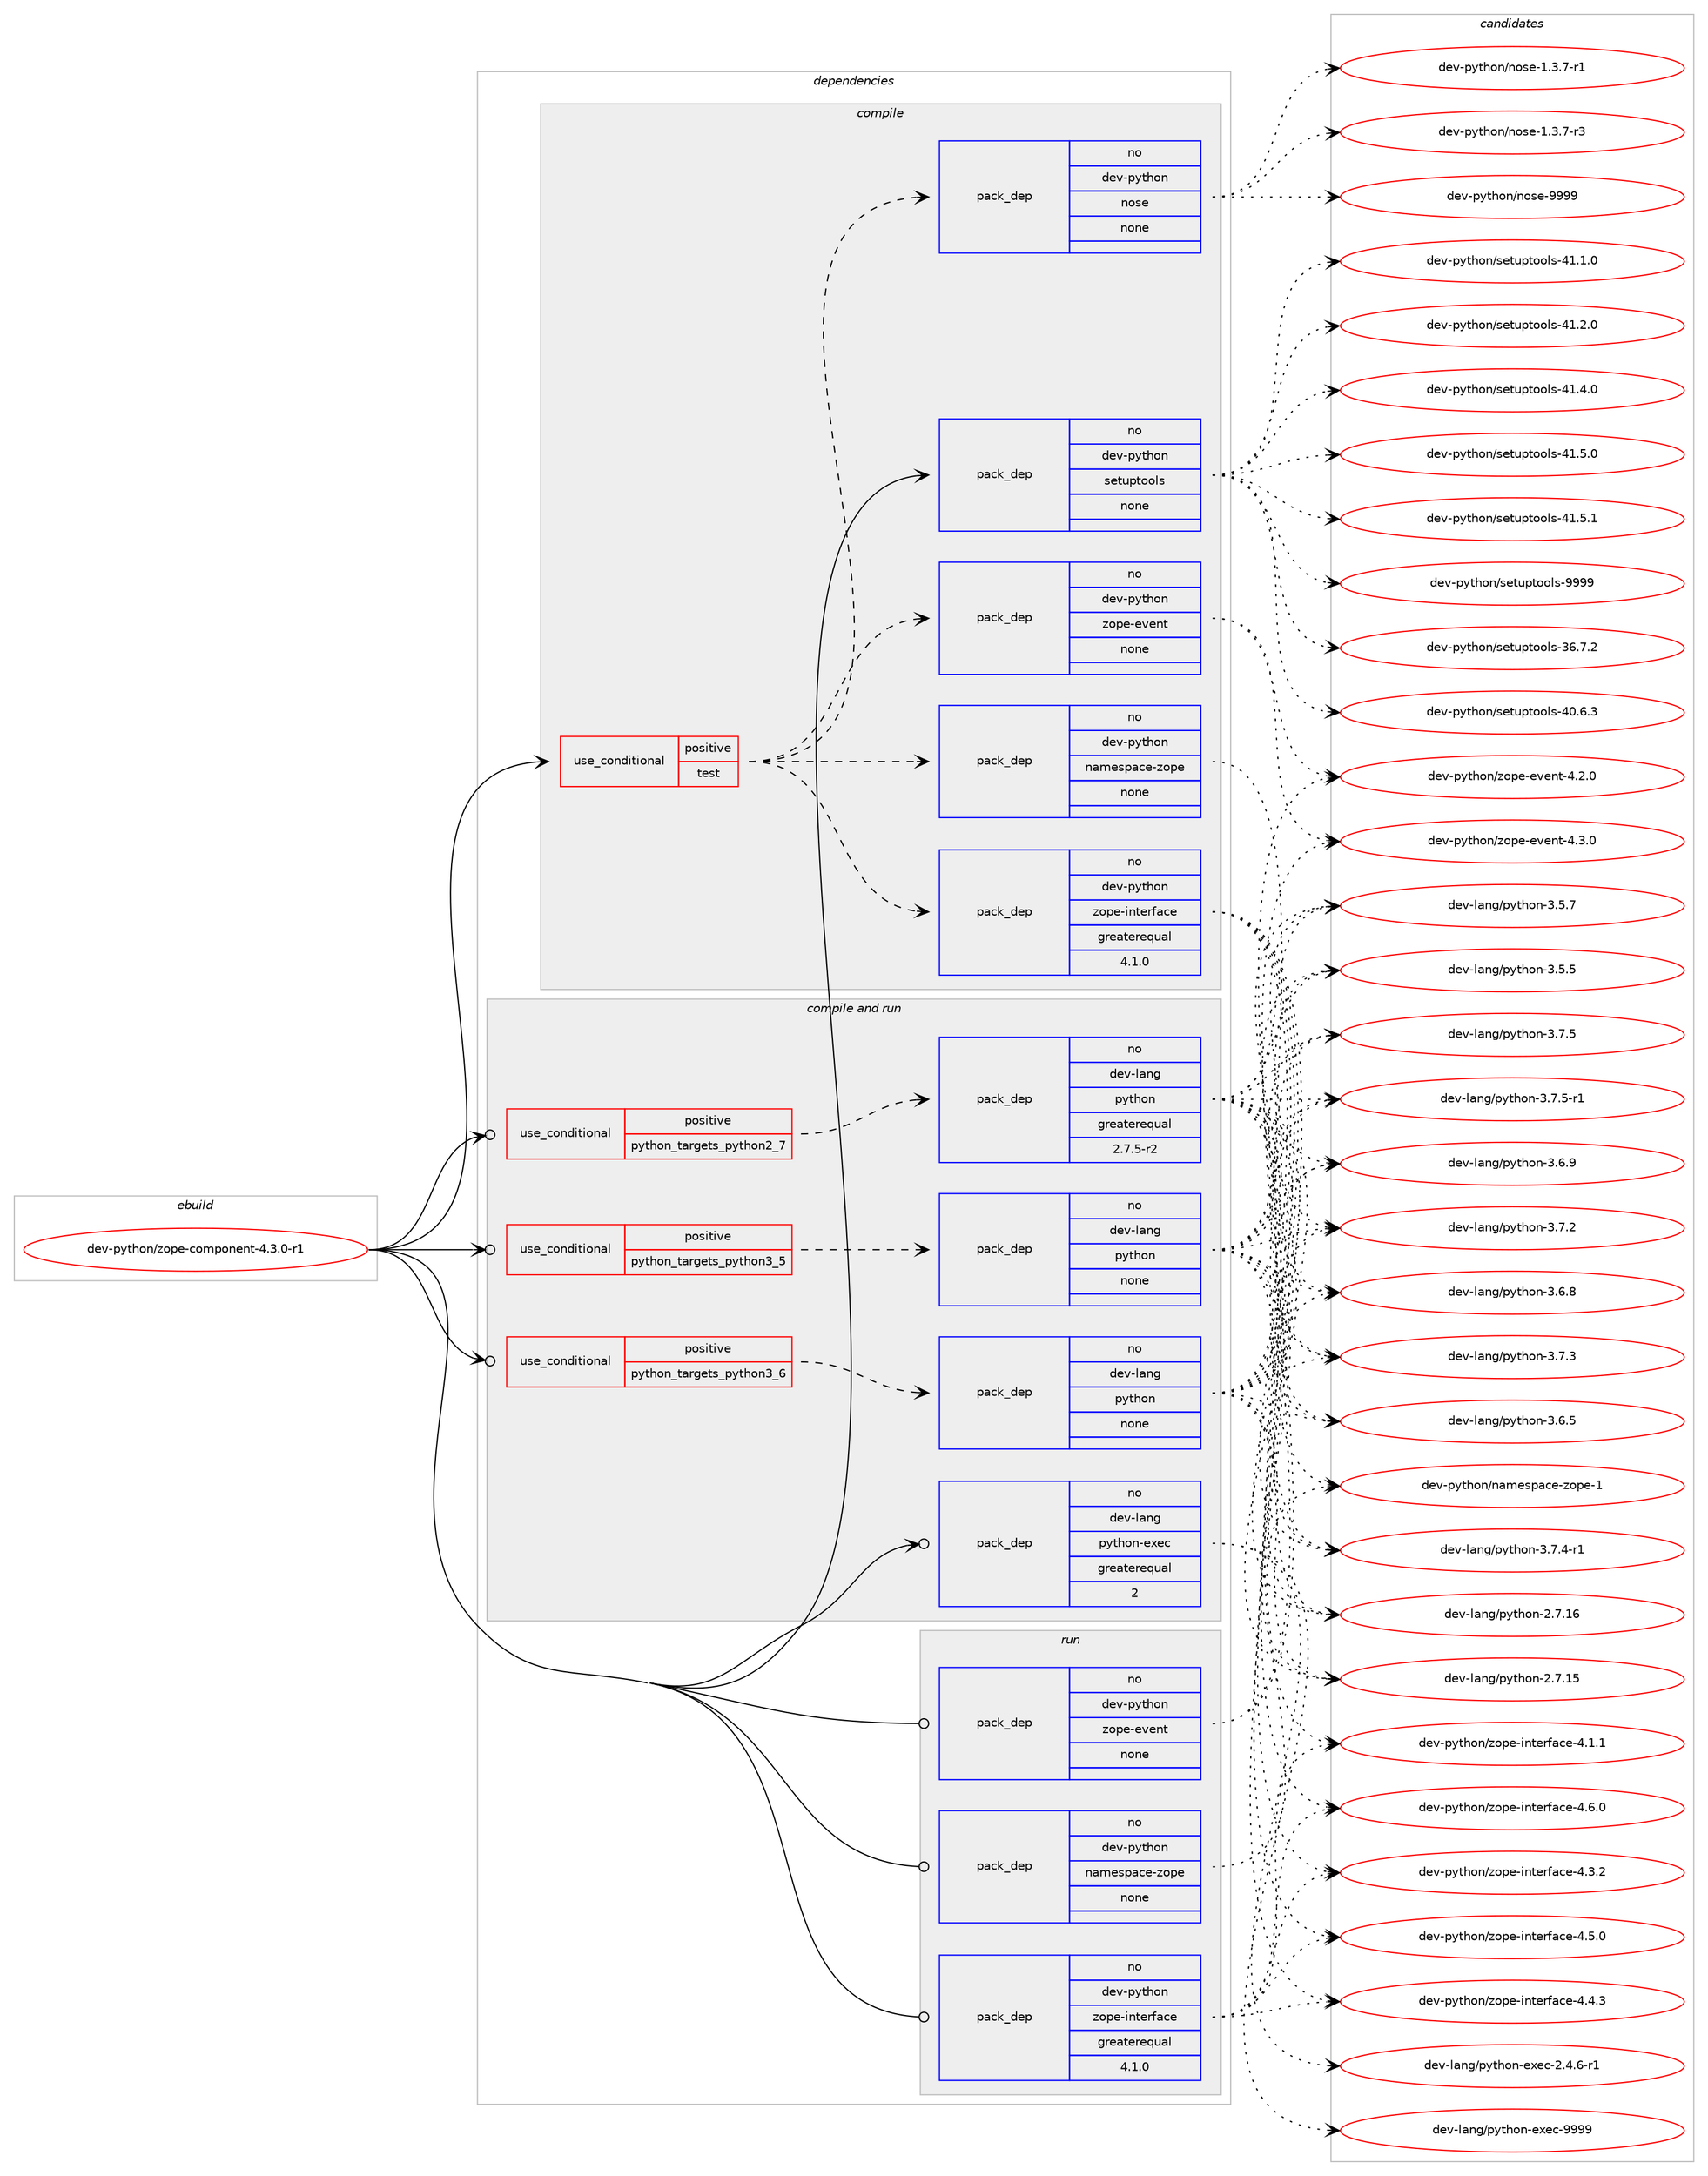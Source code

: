 digraph prolog {

# *************
# Graph options
# *************

newrank=true;
concentrate=true;
compound=true;
graph [rankdir=LR,fontname=Helvetica,fontsize=10,ranksep=1.5];#, ranksep=2.5, nodesep=0.2];
edge  [arrowhead=vee];
node  [fontname=Helvetica,fontsize=10];

# **********
# The ebuild
# **********

subgraph cluster_leftcol {
color=gray;
rank=same;
label=<<i>ebuild</i>>;
id [label="dev-python/zope-component-4.3.0-r1", color=red, width=4, href="../dev-python/zope-component-4.3.0-r1.svg"];
}

# ****************
# The dependencies
# ****************

subgraph cluster_midcol {
color=gray;
label=<<i>dependencies</i>>;
subgraph cluster_compile {
fillcolor="#eeeeee";
style=filled;
label=<<i>compile</i>>;
subgraph cond151898 {
dependency645209 [label=<<TABLE BORDER="0" CELLBORDER="1" CELLSPACING="0" CELLPADDING="4"><TR><TD ROWSPAN="3" CELLPADDING="10">use_conditional</TD></TR><TR><TD>positive</TD></TR><TR><TD>test</TD></TR></TABLE>>, shape=none, color=red];
subgraph pack481422 {
dependency645210 [label=<<TABLE BORDER="0" CELLBORDER="1" CELLSPACING="0" CELLPADDING="4" WIDTH="220"><TR><TD ROWSPAN="6" CELLPADDING="30">pack_dep</TD></TR><TR><TD WIDTH="110">no</TD></TR><TR><TD>dev-python</TD></TR><TR><TD>namespace-zope</TD></TR><TR><TD>none</TD></TR><TR><TD></TD></TR></TABLE>>, shape=none, color=blue];
}
dependency645209:e -> dependency645210:w [weight=20,style="dashed",arrowhead="vee"];
subgraph pack481423 {
dependency645211 [label=<<TABLE BORDER="0" CELLBORDER="1" CELLSPACING="0" CELLPADDING="4" WIDTH="220"><TR><TD ROWSPAN="6" CELLPADDING="30">pack_dep</TD></TR><TR><TD WIDTH="110">no</TD></TR><TR><TD>dev-python</TD></TR><TR><TD>zope-event</TD></TR><TR><TD>none</TD></TR><TR><TD></TD></TR></TABLE>>, shape=none, color=blue];
}
dependency645209:e -> dependency645211:w [weight=20,style="dashed",arrowhead="vee"];
subgraph pack481424 {
dependency645212 [label=<<TABLE BORDER="0" CELLBORDER="1" CELLSPACING="0" CELLPADDING="4" WIDTH="220"><TR><TD ROWSPAN="6" CELLPADDING="30">pack_dep</TD></TR><TR><TD WIDTH="110">no</TD></TR><TR><TD>dev-python</TD></TR><TR><TD>zope-interface</TD></TR><TR><TD>greaterequal</TD></TR><TR><TD>4.1.0</TD></TR></TABLE>>, shape=none, color=blue];
}
dependency645209:e -> dependency645212:w [weight=20,style="dashed",arrowhead="vee"];
subgraph pack481425 {
dependency645213 [label=<<TABLE BORDER="0" CELLBORDER="1" CELLSPACING="0" CELLPADDING="4" WIDTH="220"><TR><TD ROWSPAN="6" CELLPADDING="30">pack_dep</TD></TR><TR><TD WIDTH="110">no</TD></TR><TR><TD>dev-python</TD></TR><TR><TD>nose</TD></TR><TR><TD>none</TD></TR><TR><TD></TD></TR></TABLE>>, shape=none, color=blue];
}
dependency645209:e -> dependency645213:w [weight=20,style="dashed",arrowhead="vee"];
}
id:e -> dependency645209:w [weight=20,style="solid",arrowhead="vee"];
subgraph pack481426 {
dependency645214 [label=<<TABLE BORDER="0" CELLBORDER="1" CELLSPACING="0" CELLPADDING="4" WIDTH="220"><TR><TD ROWSPAN="6" CELLPADDING="30">pack_dep</TD></TR><TR><TD WIDTH="110">no</TD></TR><TR><TD>dev-python</TD></TR><TR><TD>setuptools</TD></TR><TR><TD>none</TD></TR><TR><TD></TD></TR></TABLE>>, shape=none, color=blue];
}
id:e -> dependency645214:w [weight=20,style="solid",arrowhead="vee"];
}
subgraph cluster_compileandrun {
fillcolor="#eeeeee";
style=filled;
label=<<i>compile and run</i>>;
subgraph cond151899 {
dependency645215 [label=<<TABLE BORDER="0" CELLBORDER="1" CELLSPACING="0" CELLPADDING="4"><TR><TD ROWSPAN="3" CELLPADDING="10">use_conditional</TD></TR><TR><TD>positive</TD></TR><TR><TD>python_targets_python2_7</TD></TR></TABLE>>, shape=none, color=red];
subgraph pack481427 {
dependency645216 [label=<<TABLE BORDER="0" CELLBORDER="1" CELLSPACING="0" CELLPADDING="4" WIDTH="220"><TR><TD ROWSPAN="6" CELLPADDING="30">pack_dep</TD></TR><TR><TD WIDTH="110">no</TD></TR><TR><TD>dev-lang</TD></TR><TR><TD>python</TD></TR><TR><TD>greaterequal</TD></TR><TR><TD>2.7.5-r2</TD></TR></TABLE>>, shape=none, color=blue];
}
dependency645215:e -> dependency645216:w [weight=20,style="dashed",arrowhead="vee"];
}
id:e -> dependency645215:w [weight=20,style="solid",arrowhead="odotvee"];
subgraph cond151900 {
dependency645217 [label=<<TABLE BORDER="0" CELLBORDER="1" CELLSPACING="0" CELLPADDING="4"><TR><TD ROWSPAN="3" CELLPADDING="10">use_conditional</TD></TR><TR><TD>positive</TD></TR><TR><TD>python_targets_python3_5</TD></TR></TABLE>>, shape=none, color=red];
subgraph pack481428 {
dependency645218 [label=<<TABLE BORDER="0" CELLBORDER="1" CELLSPACING="0" CELLPADDING="4" WIDTH="220"><TR><TD ROWSPAN="6" CELLPADDING="30">pack_dep</TD></TR><TR><TD WIDTH="110">no</TD></TR><TR><TD>dev-lang</TD></TR><TR><TD>python</TD></TR><TR><TD>none</TD></TR><TR><TD></TD></TR></TABLE>>, shape=none, color=blue];
}
dependency645217:e -> dependency645218:w [weight=20,style="dashed",arrowhead="vee"];
}
id:e -> dependency645217:w [weight=20,style="solid",arrowhead="odotvee"];
subgraph cond151901 {
dependency645219 [label=<<TABLE BORDER="0" CELLBORDER="1" CELLSPACING="0" CELLPADDING="4"><TR><TD ROWSPAN="3" CELLPADDING="10">use_conditional</TD></TR><TR><TD>positive</TD></TR><TR><TD>python_targets_python3_6</TD></TR></TABLE>>, shape=none, color=red];
subgraph pack481429 {
dependency645220 [label=<<TABLE BORDER="0" CELLBORDER="1" CELLSPACING="0" CELLPADDING="4" WIDTH="220"><TR><TD ROWSPAN="6" CELLPADDING="30">pack_dep</TD></TR><TR><TD WIDTH="110">no</TD></TR><TR><TD>dev-lang</TD></TR><TR><TD>python</TD></TR><TR><TD>none</TD></TR><TR><TD></TD></TR></TABLE>>, shape=none, color=blue];
}
dependency645219:e -> dependency645220:w [weight=20,style="dashed",arrowhead="vee"];
}
id:e -> dependency645219:w [weight=20,style="solid",arrowhead="odotvee"];
subgraph pack481430 {
dependency645221 [label=<<TABLE BORDER="0" CELLBORDER="1" CELLSPACING="0" CELLPADDING="4" WIDTH="220"><TR><TD ROWSPAN="6" CELLPADDING="30">pack_dep</TD></TR><TR><TD WIDTH="110">no</TD></TR><TR><TD>dev-lang</TD></TR><TR><TD>python-exec</TD></TR><TR><TD>greaterequal</TD></TR><TR><TD>2</TD></TR></TABLE>>, shape=none, color=blue];
}
id:e -> dependency645221:w [weight=20,style="solid",arrowhead="odotvee"];
}
subgraph cluster_run {
fillcolor="#eeeeee";
style=filled;
label=<<i>run</i>>;
subgraph pack481431 {
dependency645222 [label=<<TABLE BORDER="0" CELLBORDER="1" CELLSPACING="0" CELLPADDING="4" WIDTH="220"><TR><TD ROWSPAN="6" CELLPADDING="30">pack_dep</TD></TR><TR><TD WIDTH="110">no</TD></TR><TR><TD>dev-python</TD></TR><TR><TD>namespace-zope</TD></TR><TR><TD>none</TD></TR><TR><TD></TD></TR></TABLE>>, shape=none, color=blue];
}
id:e -> dependency645222:w [weight=20,style="solid",arrowhead="odot"];
subgraph pack481432 {
dependency645223 [label=<<TABLE BORDER="0" CELLBORDER="1" CELLSPACING="0" CELLPADDING="4" WIDTH="220"><TR><TD ROWSPAN="6" CELLPADDING="30">pack_dep</TD></TR><TR><TD WIDTH="110">no</TD></TR><TR><TD>dev-python</TD></TR><TR><TD>zope-event</TD></TR><TR><TD>none</TD></TR><TR><TD></TD></TR></TABLE>>, shape=none, color=blue];
}
id:e -> dependency645223:w [weight=20,style="solid",arrowhead="odot"];
subgraph pack481433 {
dependency645224 [label=<<TABLE BORDER="0" CELLBORDER="1" CELLSPACING="0" CELLPADDING="4" WIDTH="220"><TR><TD ROWSPAN="6" CELLPADDING="30">pack_dep</TD></TR><TR><TD WIDTH="110">no</TD></TR><TR><TD>dev-python</TD></TR><TR><TD>zope-interface</TD></TR><TR><TD>greaterequal</TD></TR><TR><TD>4.1.0</TD></TR></TABLE>>, shape=none, color=blue];
}
id:e -> dependency645224:w [weight=20,style="solid",arrowhead="odot"];
}
}

# **************
# The candidates
# **************

subgraph cluster_choices {
rank=same;
color=gray;
label=<<i>candidates</i>>;

subgraph choice481422 {
color=black;
nodesep=1;
choice1001011184511212111610411111047110971091011151129799101451221111121014549 [label="dev-python/namespace-zope-1", color=red, width=4,href="../dev-python/namespace-zope-1.svg"];
dependency645210:e -> choice1001011184511212111610411111047110971091011151129799101451221111121014549:w [style=dotted,weight="100"];
}
subgraph choice481423 {
color=black;
nodesep=1;
choice100101118451121211161041111104712211111210145101118101110116455246504648 [label="dev-python/zope-event-4.2.0", color=red, width=4,href="../dev-python/zope-event-4.2.0.svg"];
choice100101118451121211161041111104712211111210145101118101110116455246514648 [label="dev-python/zope-event-4.3.0", color=red, width=4,href="../dev-python/zope-event-4.3.0.svg"];
dependency645211:e -> choice100101118451121211161041111104712211111210145101118101110116455246504648:w [style=dotted,weight="100"];
dependency645211:e -> choice100101118451121211161041111104712211111210145101118101110116455246514648:w [style=dotted,weight="100"];
}
subgraph choice481424 {
color=black;
nodesep=1;
choice1001011184511212111610411111047122111112101451051101161011141029799101455246494649 [label="dev-python/zope-interface-4.1.1", color=red, width=4,href="../dev-python/zope-interface-4.1.1.svg"];
choice1001011184511212111610411111047122111112101451051101161011141029799101455246514650 [label="dev-python/zope-interface-4.3.2", color=red, width=4,href="../dev-python/zope-interface-4.3.2.svg"];
choice1001011184511212111610411111047122111112101451051101161011141029799101455246524651 [label="dev-python/zope-interface-4.4.3", color=red, width=4,href="../dev-python/zope-interface-4.4.3.svg"];
choice1001011184511212111610411111047122111112101451051101161011141029799101455246534648 [label="dev-python/zope-interface-4.5.0", color=red, width=4,href="../dev-python/zope-interface-4.5.0.svg"];
choice1001011184511212111610411111047122111112101451051101161011141029799101455246544648 [label="dev-python/zope-interface-4.6.0", color=red, width=4,href="../dev-python/zope-interface-4.6.0.svg"];
dependency645212:e -> choice1001011184511212111610411111047122111112101451051101161011141029799101455246494649:w [style=dotted,weight="100"];
dependency645212:e -> choice1001011184511212111610411111047122111112101451051101161011141029799101455246514650:w [style=dotted,weight="100"];
dependency645212:e -> choice1001011184511212111610411111047122111112101451051101161011141029799101455246524651:w [style=dotted,weight="100"];
dependency645212:e -> choice1001011184511212111610411111047122111112101451051101161011141029799101455246534648:w [style=dotted,weight="100"];
dependency645212:e -> choice1001011184511212111610411111047122111112101451051101161011141029799101455246544648:w [style=dotted,weight="100"];
}
subgraph choice481425 {
color=black;
nodesep=1;
choice10010111845112121116104111110471101111151014549465146554511449 [label="dev-python/nose-1.3.7-r1", color=red, width=4,href="../dev-python/nose-1.3.7-r1.svg"];
choice10010111845112121116104111110471101111151014549465146554511451 [label="dev-python/nose-1.3.7-r3", color=red, width=4,href="../dev-python/nose-1.3.7-r3.svg"];
choice10010111845112121116104111110471101111151014557575757 [label="dev-python/nose-9999", color=red, width=4,href="../dev-python/nose-9999.svg"];
dependency645213:e -> choice10010111845112121116104111110471101111151014549465146554511449:w [style=dotted,weight="100"];
dependency645213:e -> choice10010111845112121116104111110471101111151014549465146554511451:w [style=dotted,weight="100"];
dependency645213:e -> choice10010111845112121116104111110471101111151014557575757:w [style=dotted,weight="100"];
}
subgraph choice481426 {
color=black;
nodesep=1;
choice100101118451121211161041111104711510111611711211611111110811545515446554650 [label="dev-python/setuptools-36.7.2", color=red, width=4,href="../dev-python/setuptools-36.7.2.svg"];
choice100101118451121211161041111104711510111611711211611111110811545524846544651 [label="dev-python/setuptools-40.6.3", color=red, width=4,href="../dev-python/setuptools-40.6.3.svg"];
choice100101118451121211161041111104711510111611711211611111110811545524946494648 [label="dev-python/setuptools-41.1.0", color=red, width=4,href="../dev-python/setuptools-41.1.0.svg"];
choice100101118451121211161041111104711510111611711211611111110811545524946504648 [label="dev-python/setuptools-41.2.0", color=red, width=4,href="../dev-python/setuptools-41.2.0.svg"];
choice100101118451121211161041111104711510111611711211611111110811545524946524648 [label="dev-python/setuptools-41.4.0", color=red, width=4,href="../dev-python/setuptools-41.4.0.svg"];
choice100101118451121211161041111104711510111611711211611111110811545524946534648 [label="dev-python/setuptools-41.5.0", color=red, width=4,href="../dev-python/setuptools-41.5.0.svg"];
choice100101118451121211161041111104711510111611711211611111110811545524946534649 [label="dev-python/setuptools-41.5.1", color=red, width=4,href="../dev-python/setuptools-41.5.1.svg"];
choice10010111845112121116104111110471151011161171121161111111081154557575757 [label="dev-python/setuptools-9999", color=red, width=4,href="../dev-python/setuptools-9999.svg"];
dependency645214:e -> choice100101118451121211161041111104711510111611711211611111110811545515446554650:w [style=dotted,weight="100"];
dependency645214:e -> choice100101118451121211161041111104711510111611711211611111110811545524846544651:w [style=dotted,weight="100"];
dependency645214:e -> choice100101118451121211161041111104711510111611711211611111110811545524946494648:w [style=dotted,weight="100"];
dependency645214:e -> choice100101118451121211161041111104711510111611711211611111110811545524946504648:w [style=dotted,weight="100"];
dependency645214:e -> choice100101118451121211161041111104711510111611711211611111110811545524946524648:w [style=dotted,weight="100"];
dependency645214:e -> choice100101118451121211161041111104711510111611711211611111110811545524946534648:w [style=dotted,weight="100"];
dependency645214:e -> choice100101118451121211161041111104711510111611711211611111110811545524946534649:w [style=dotted,weight="100"];
dependency645214:e -> choice10010111845112121116104111110471151011161171121161111111081154557575757:w [style=dotted,weight="100"];
}
subgraph choice481427 {
color=black;
nodesep=1;
choice10010111845108971101034711212111610411111045504655464953 [label="dev-lang/python-2.7.15", color=red, width=4,href="../dev-lang/python-2.7.15.svg"];
choice10010111845108971101034711212111610411111045504655464954 [label="dev-lang/python-2.7.16", color=red, width=4,href="../dev-lang/python-2.7.16.svg"];
choice100101118451089711010347112121116104111110455146534653 [label="dev-lang/python-3.5.5", color=red, width=4,href="../dev-lang/python-3.5.5.svg"];
choice100101118451089711010347112121116104111110455146534655 [label="dev-lang/python-3.5.7", color=red, width=4,href="../dev-lang/python-3.5.7.svg"];
choice100101118451089711010347112121116104111110455146544653 [label="dev-lang/python-3.6.5", color=red, width=4,href="../dev-lang/python-3.6.5.svg"];
choice100101118451089711010347112121116104111110455146544656 [label="dev-lang/python-3.6.8", color=red, width=4,href="../dev-lang/python-3.6.8.svg"];
choice100101118451089711010347112121116104111110455146544657 [label="dev-lang/python-3.6.9", color=red, width=4,href="../dev-lang/python-3.6.9.svg"];
choice100101118451089711010347112121116104111110455146554650 [label="dev-lang/python-3.7.2", color=red, width=4,href="../dev-lang/python-3.7.2.svg"];
choice100101118451089711010347112121116104111110455146554651 [label="dev-lang/python-3.7.3", color=red, width=4,href="../dev-lang/python-3.7.3.svg"];
choice1001011184510897110103471121211161041111104551465546524511449 [label="dev-lang/python-3.7.4-r1", color=red, width=4,href="../dev-lang/python-3.7.4-r1.svg"];
choice100101118451089711010347112121116104111110455146554653 [label="dev-lang/python-3.7.5", color=red, width=4,href="../dev-lang/python-3.7.5.svg"];
choice1001011184510897110103471121211161041111104551465546534511449 [label="dev-lang/python-3.7.5-r1", color=red, width=4,href="../dev-lang/python-3.7.5-r1.svg"];
dependency645216:e -> choice10010111845108971101034711212111610411111045504655464953:w [style=dotted,weight="100"];
dependency645216:e -> choice10010111845108971101034711212111610411111045504655464954:w [style=dotted,weight="100"];
dependency645216:e -> choice100101118451089711010347112121116104111110455146534653:w [style=dotted,weight="100"];
dependency645216:e -> choice100101118451089711010347112121116104111110455146534655:w [style=dotted,weight="100"];
dependency645216:e -> choice100101118451089711010347112121116104111110455146544653:w [style=dotted,weight="100"];
dependency645216:e -> choice100101118451089711010347112121116104111110455146544656:w [style=dotted,weight="100"];
dependency645216:e -> choice100101118451089711010347112121116104111110455146544657:w [style=dotted,weight="100"];
dependency645216:e -> choice100101118451089711010347112121116104111110455146554650:w [style=dotted,weight="100"];
dependency645216:e -> choice100101118451089711010347112121116104111110455146554651:w [style=dotted,weight="100"];
dependency645216:e -> choice1001011184510897110103471121211161041111104551465546524511449:w [style=dotted,weight="100"];
dependency645216:e -> choice100101118451089711010347112121116104111110455146554653:w [style=dotted,weight="100"];
dependency645216:e -> choice1001011184510897110103471121211161041111104551465546534511449:w [style=dotted,weight="100"];
}
subgraph choice481428 {
color=black;
nodesep=1;
choice10010111845108971101034711212111610411111045504655464953 [label="dev-lang/python-2.7.15", color=red, width=4,href="../dev-lang/python-2.7.15.svg"];
choice10010111845108971101034711212111610411111045504655464954 [label="dev-lang/python-2.7.16", color=red, width=4,href="../dev-lang/python-2.7.16.svg"];
choice100101118451089711010347112121116104111110455146534653 [label="dev-lang/python-3.5.5", color=red, width=4,href="../dev-lang/python-3.5.5.svg"];
choice100101118451089711010347112121116104111110455146534655 [label="dev-lang/python-3.5.7", color=red, width=4,href="../dev-lang/python-3.5.7.svg"];
choice100101118451089711010347112121116104111110455146544653 [label="dev-lang/python-3.6.5", color=red, width=4,href="../dev-lang/python-3.6.5.svg"];
choice100101118451089711010347112121116104111110455146544656 [label="dev-lang/python-3.6.8", color=red, width=4,href="../dev-lang/python-3.6.8.svg"];
choice100101118451089711010347112121116104111110455146544657 [label="dev-lang/python-3.6.9", color=red, width=4,href="../dev-lang/python-3.6.9.svg"];
choice100101118451089711010347112121116104111110455146554650 [label="dev-lang/python-3.7.2", color=red, width=4,href="../dev-lang/python-3.7.2.svg"];
choice100101118451089711010347112121116104111110455146554651 [label="dev-lang/python-3.7.3", color=red, width=4,href="../dev-lang/python-3.7.3.svg"];
choice1001011184510897110103471121211161041111104551465546524511449 [label="dev-lang/python-3.7.4-r1", color=red, width=4,href="../dev-lang/python-3.7.4-r1.svg"];
choice100101118451089711010347112121116104111110455146554653 [label="dev-lang/python-3.7.5", color=red, width=4,href="../dev-lang/python-3.7.5.svg"];
choice1001011184510897110103471121211161041111104551465546534511449 [label="dev-lang/python-3.7.5-r1", color=red, width=4,href="../dev-lang/python-3.7.5-r1.svg"];
dependency645218:e -> choice10010111845108971101034711212111610411111045504655464953:w [style=dotted,weight="100"];
dependency645218:e -> choice10010111845108971101034711212111610411111045504655464954:w [style=dotted,weight="100"];
dependency645218:e -> choice100101118451089711010347112121116104111110455146534653:w [style=dotted,weight="100"];
dependency645218:e -> choice100101118451089711010347112121116104111110455146534655:w [style=dotted,weight="100"];
dependency645218:e -> choice100101118451089711010347112121116104111110455146544653:w [style=dotted,weight="100"];
dependency645218:e -> choice100101118451089711010347112121116104111110455146544656:w [style=dotted,weight="100"];
dependency645218:e -> choice100101118451089711010347112121116104111110455146544657:w [style=dotted,weight="100"];
dependency645218:e -> choice100101118451089711010347112121116104111110455146554650:w [style=dotted,weight="100"];
dependency645218:e -> choice100101118451089711010347112121116104111110455146554651:w [style=dotted,weight="100"];
dependency645218:e -> choice1001011184510897110103471121211161041111104551465546524511449:w [style=dotted,weight="100"];
dependency645218:e -> choice100101118451089711010347112121116104111110455146554653:w [style=dotted,weight="100"];
dependency645218:e -> choice1001011184510897110103471121211161041111104551465546534511449:w [style=dotted,weight="100"];
}
subgraph choice481429 {
color=black;
nodesep=1;
choice10010111845108971101034711212111610411111045504655464953 [label="dev-lang/python-2.7.15", color=red, width=4,href="../dev-lang/python-2.7.15.svg"];
choice10010111845108971101034711212111610411111045504655464954 [label="dev-lang/python-2.7.16", color=red, width=4,href="../dev-lang/python-2.7.16.svg"];
choice100101118451089711010347112121116104111110455146534653 [label="dev-lang/python-3.5.5", color=red, width=4,href="../dev-lang/python-3.5.5.svg"];
choice100101118451089711010347112121116104111110455146534655 [label="dev-lang/python-3.5.7", color=red, width=4,href="../dev-lang/python-3.5.7.svg"];
choice100101118451089711010347112121116104111110455146544653 [label="dev-lang/python-3.6.5", color=red, width=4,href="../dev-lang/python-3.6.5.svg"];
choice100101118451089711010347112121116104111110455146544656 [label="dev-lang/python-3.6.8", color=red, width=4,href="../dev-lang/python-3.6.8.svg"];
choice100101118451089711010347112121116104111110455146544657 [label="dev-lang/python-3.6.9", color=red, width=4,href="../dev-lang/python-3.6.9.svg"];
choice100101118451089711010347112121116104111110455146554650 [label="dev-lang/python-3.7.2", color=red, width=4,href="../dev-lang/python-3.7.2.svg"];
choice100101118451089711010347112121116104111110455146554651 [label="dev-lang/python-3.7.3", color=red, width=4,href="../dev-lang/python-3.7.3.svg"];
choice1001011184510897110103471121211161041111104551465546524511449 [label="dev-lang/python-3.7.4-r1", color=red, width=4,href="../dev-lang/python-3.7.4-r1.svg"];
choice100101118451089711010347112121116104111110455146554653 [label="dev-lang/python-3.7.5", color=red, width=4,href="../dev-lang/python-3.7.5.svg"];
choice1001011184510897110103471121211161041111104551465546534511449 [label="dev-lang/python-3.7.5-r1", color=red, width=4,href="../dev-lang/python-3.7.5-r1.svg"];
dependency645220:e -> choice10010111845108971101034711212111610411111045504655464953:w [style=dotted,weight="100"];
dependency645220:e -> choice10010111845108971101034711212111610411111045504655464954:w [style=dotted,weight="100"];
dependency645220:e -> choice100101118451089711010347112121116104111110455146534653:w [style=dotted,weight="100"];
dependency645220:e -> choice100101118451089711010347112121116104111110455146534655:w [style=dotted,weight="100"];
dependency645220:e -> choice100101118451089711010347112121116104111110455146544653:w [style=dotted,weight="100"];
dependency645220:e -> choice100101118451089711010347112121116104111110455146544656:w [style=dotted,weight="100"];
dependency645220:e -> choice100101118451089711010347112121116104111110455146544657:w [style=dotted,weight="100"];
dependency645220:e -> choice100101118451089711010347112121116104111110455146554650:w [style=dotted,weight="100"];
dependency645220:e -> choice100101118451089711010347112121116104111110455146554651:w [style=dotted,weight="100"];
dependency645220:e -> choice1001011184510897110103471121211161041111104551465546524511449:w [style=dotted,weight="100"];
dependency645220:e -> choice100101118451089711010347112121116104111110455146554653:w [style=dotted,weight="100"];
dependency645220:e -> choice1001011184510897110103471121211161041111104551465546534511449:w [style=dotted,weight="100"];
}
subgraph choice481430 {
color=black;
nodesep=1;
choice10010111845108971101034711212111610411111045101120101994550465246544511449 [label="dev-lang/python-exec-2.4.6-r1", color=red, width=4,href="../dev-lang/python-exec-2.4.6-r1.svg"];
choice10010111845108971101034711212111610411111045101120101994557575757 [label="dev-lang/python-exec-9999", color=red, width=4,href="../dev-lang/python-exec-9999.svg"];
dependency645221:e -> choice10010111845108971101034711212111610411111045101120101994550465246544511449:w [style=dotted,weight="100"];
dependency645221:e -> choice10010111845108971101034711212111610411111045101120101994557575757:w [style=dotted,weight="100"];
}
subgraph choice481431 {
color=black;
nodesep=1;
choice1001011184511212111610411111047110971091011151129799101451221111121014549 [label="dev-python/namespace-zope-1", color=red, width=4,href="../dev-python/namespace-zope-1.svg"];
dependency645222:e -> choice1001011184511212111610411111047110971091011151129799101451221111121014549:w [style=dotted,weight="100"];
}
subgraph choice481432 {
color=black;
nodesep=1;
choice100101118451121211161041111104712211111210145101118101110116455246504648 [label="dev-python/zope-event-4.2.0", color=red, width=4,href="../dev-python/zope-event-4.2.0.svg"];
choice100101118451121211161041111104712211111210145101118101110116455246514648 [label="dev-python/zope-event-4.3.0", color=red, width=4,href="../dev-python/zope-event-4.3.0.svg"];
dependency645223:e -> choice100101118451121211161041111104712211111210145101118101110116455246504648:w [style=dotted,weight="100"];
dependency645223:e -> choice100101118451121211161041111104712211111210145101118101110116455246514648:w [style=dotted,weight="100"];
}
subgraph choice481433 {
color=black;
nodesep=1;
choice1001011184511212111610411111047122111112101451051101161011141029799101455246494649 [label="dev-python/zope-interface-4.1.1", color=red, width=4,href="../dev-python/zope-interface-4.1.1.svg"];
choice1001011184511212111610411111047122111112101451051101161011141029799101455246514650 [label="dev-python/zope-interface-4.3.2", color=red, width=4,href="../dev-python/zope-interface-4.3.2.svg"];
choice1001011184511212111610411111047122111112101451051101161011141029799101455246524651 [label="dev-python/zope-interface-4.4.3", color=red, width=4,href="../dev-python/zope-interface-4.4.3.svg"];
choice1001011184511212111610411111047122111112101451051101161011141029799101455246534648 [label="dev-python/zope-interface-4.5.0", color=red, width=4,href="../dev-python/zope-interface-4.5.0.svg"];
choice1001011184511212111610411111047122111112101451051101161011141029799101455246544648 [label="dev-python/zope-interface-4.6.0", color=red, width=4,href="../dev-python/zope-interface-4.6.0.svg"];
dependency645224:e -> choice1001011184511212111610411111047122111112101451051101161011141029799101455246494649:w [style=dotted,weight="100"];
dependency645224:e -> choice1001011184511212111610411111047122111112101451051101161011141029799101455246514650:w [style=dotted,weight="100"];
dependency645224:e -> choice1001011184511212111610411111047122111112101451051101161011141029799101455246524651:w [style=dotted,weight="100"];
dependency645224:e -> choice1001011184511212111610411111047122111112101451051101161011141029799101455246534648:w [style=dotted,weight="100"];
dependency645224:e -> choice1001011184511212111610411111047122111112101451051101161011141029799101455246544648:w [style=dotted,weight="100"];
}
}

}
